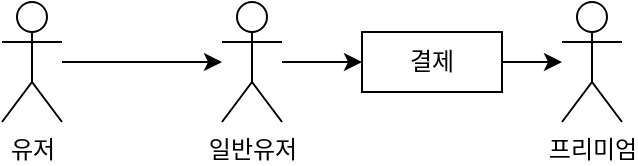 <mxfile version="24.3.0" type="github">
  <diagram name="페이지-1" id="MK5Hw0KBVoJ_4Murm1ev">
    <mxGraphModel dx="954" dy="548" grid="1" gridSize="10" guides="1" tooltips="1" connect="1" arrows="1" fold="1" page="1" pageScale="1" pageWidth="827" pageHeight="1169" math="0" shadow="0">
      <root>
        <mxCell id="0" />
        <mxCell id="1" parent="0" />
        <mxCell id="ANXaPgxON0iwH09Vxr6g-1" value="" style="edgeStyle=orthogonalEdgeStyle;rounded=0;orthogonalLoop=1;jettySize=auto;html=1;" edge="1" parent="1" source="ANXaPgxON0iwH09Vxr6g-2" target="ANXaPgxON0iwH09Vxr6g-4">
          <mxGeometry relative="1" as="geometry" />
        </mxCell>
        <mxCell id="ANXaPgxON0iwH09Vxr6g-2" value="유저" style="shape=umlActor;verticalLabelPosition=bottom;verticalAlign=top;html=1;outlineConnect=0;" vertex="1" parent="1">
          <mxGeometry x="100" y="160" width="30" height="60" as="geometry" />
        </mxCell>
        <mxCell id="ANXaPgxON0iwH09Vxr6g-3" style="edgeStyle=orthogonalEdgeStyle;rounded=0;orthogonalLoop=1;jettySize=auto;html=1;entryX=0;entryY=0.5;entryDx=0;entryDy=0;" edge="1" parent="1" source="ANXaPgxON0iwH09Vxr6g-4" target="ANXaPgxON0iwH09Vxr6g-7">
          <mxGeometry relative="1" as="geometry" />
        </mxCell>
        <mxCell id="ANXaPgxON0iwH09Vxr6g-4" value="일반유저" style="shape=umlActor;verticalLabelPosition=bottom;verticalAlign=top;html=1;outlineConnect=0;" vertex="1" parent="1">
          <mxGeometry x="210" y="160" width="30" height="60" as="geometry" />
        </mxCell>
        <mxCell id="ANXaPgxON0iwH09Vxr6g-5" value="프리미엄" style="shape=umlActor;verticalLabelPosition=bottom;verticalAlign=top;html=1;outlineConnect=0;" vertex="1" parent="1">
          <mxGeometry x="380" y="160" width="30" height="60" as="geometry" />
        </mxCell>
        <mxCell id="ANXaPgxON0iwH09Vxr6g-6" style="edgeStyle=orthogonalEdgeStyle;rounded=0;orthogonalLoop=1;jettySize=auto;html=1;" edge="1" parent="1" source="ANXaPgxON0iwH09Vxr6g-7" target="ANXaPgxON0iwH09Vxr6g-5">
          <mxGeometry relative="1" as="geometry" />
        </mxCell>
        <mxCell id="ANXaPgxON0iwH09Vxr6g-7" value="결제" style="rounded=0;whiteSpace=wrap;html=1;" vertex="1" parent="1">
          <mxGeometry x="280" y="175" width="70" height="30" as="geometry" />
        </mxCell>
      </root>
    </mxGraphModel>
  </diagram>
</mxfile>
